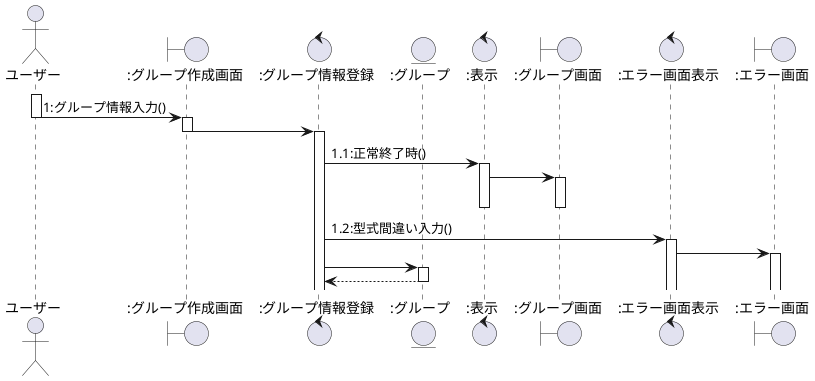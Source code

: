 @startuml グループ作成シーケンス図
actor ユーザー as 0
boundary ":グループ作成画面" as a
control ":グループ情報登録" as b
entity ":グループ" as c
control ":表示" as d
boundary ":グループ画面" as e
control ":エラー画面表示" as f
boundary ":エラー画面" as g

activate 0
    0 -> a:1:グループ情報入力()
    deactivate 0
    activate a
    a -> b
    deactivate a
    activate b
    b -> d:1.1:正常終了時()
    activate d
    d -> e
    activate e
    deactivate e
    deactivate d
    b -> f:1.2:型式間違い入力()
    activate f
    f -> g
    activate g
    b -> c
    activate c
    c --> b
    deactivate c
@enduml

@startuml グループ参加シーケンス図
actor ユーザー as 0
boundary ":グループ参加画面" as a
control ":入力内容照合" as b
entity ":グループ" as c
control ":表示" as d
boundary ":グループ画面" as e
control ":エラー画面表示" as f
boundary ":エラー画面" as g

activate 0
    0 -> a:1:グループID、パスワード入力()
    deactivate 0
    activate a
    a -> b
    deactivate a
    activate b
    b -> d:1.1:正常終了時()
    activate d
    d -> e
    activate e
    deactivate e
    deactivate d
    b -> f:1.2:入力間違い()
    activate f
    f -> g
    activate g
    b -> c
    activate c
    c --> b
    deactivate c 
@enduml

@startuml グループ退出シーケンス図
actor ユーザー as 0
boundary ":グループ確認画面" as a
control ":表示" as b
boundary ":退出ダイアログ" as c
control ":更新" as d
entity ":グループ" as e
control ":表示" as f
boundary ":トップページ" as g
control ":表示" as h
boundary ":退出処理エラー" as i

activate 0
    0 -> a:1:退出をクリック()
    activate a
    a -> b
    deactivate a
    activate b
    b -> c
    deactivate b
    activate c
    0 -> c:1.1:はい/いいえを選択()
    c -> a:1.1.1:いいえ選択時()
    activate a
    c -> d
    activate d
    d -> f:1.2:正常終了時()
    activate f
    f -> g
    activate g
    deactivate f
    deactivate g
    d -> h:1.3:システム不良時()
    activate h
    h -> i
    activate i
    d -> e
    activate e
    e --> d
    deactivate d
@enduml

@startuml 状況変更シーケンス図
actor ユーザー as 0
boundary ":マップ画面" as a
control ":ユーザー状況変更" as b
entity ":ユーザー" as c
control ":表示" as d
boundary ":マップ画面" as e
control ":表示" as f
boundary ":情報更新エラー画面" as g

activate 0
    0 -> a:1:自分の状況をクリック()
    deactivate 0
    activate a
    a -> b
    deactivate a
    activate b
    b -> d:1.1:正常終了時()
    activate d
    d -> e
    activate e
    deactivate e
    deactivate d
    b -> f:1.2:システム不良時()
    activate f
    f -> g
    activate g
    b -> c
    activate c
    c --> b
    deactivate c 
@enduml

@startuml ルート表示シーケンス図
actor ユーザー as 0
boundary ":マップ画面" as a
control ":位置情報取得" as b
entity ":位置情報" as c
control ":ルート作成" as d
boundary ":マップ画面" as e
control ":表示" as f
boundary ":ルート更新エラー画面" as g

activate 0
    0 -> a
    deactivate 0
    activate a
    a -> b
    deactivate a
    activate b
    b -> d:1.1:正常終了時()
    activate d
    d -> e
    activate e
    deactivate e
    deactivate d
    b -> f:1.2:システム不良時()
    activate f
    f -> g
    activate g
    b -> c
    activate c
    c --> b
    deactivate c 
@enduml

@startuml 位置情報表示シーケンス図
actor ユーザー as 0
boundary ":マップ画面" as a
control ":データ取得" as b
entity ":位置情報" as c
control ":表示" as d
boundary ":マップ画面" as e
control ":表示" as f
boundary ":エラー内容ポップアップ" as g
control ":表示" as h
boundary ":マップ画面" as i

activate 0
    0 -> a
    deactivate 0
    activate a
    a -> b
    deactivate a
    activate b
    b -> d:1.1:正常終了時()
    activate d
    d -> e
    activate e
    deactivate e
    deactivate d
    b -> f:1.2:自身の位置情報が取得できない場合()
    activate f
    f -> g:1.2.1:マップ上表示()
    activate g
    deactivate f
    deactivate g
    deactivate d
    b -> h:1.3:グループメンバーの位置情報が取得ができない場合()
    activate h
    h -> i
    activate i
    b -> c
    activate c
    c --> b
    deactivate c 
@enduml
